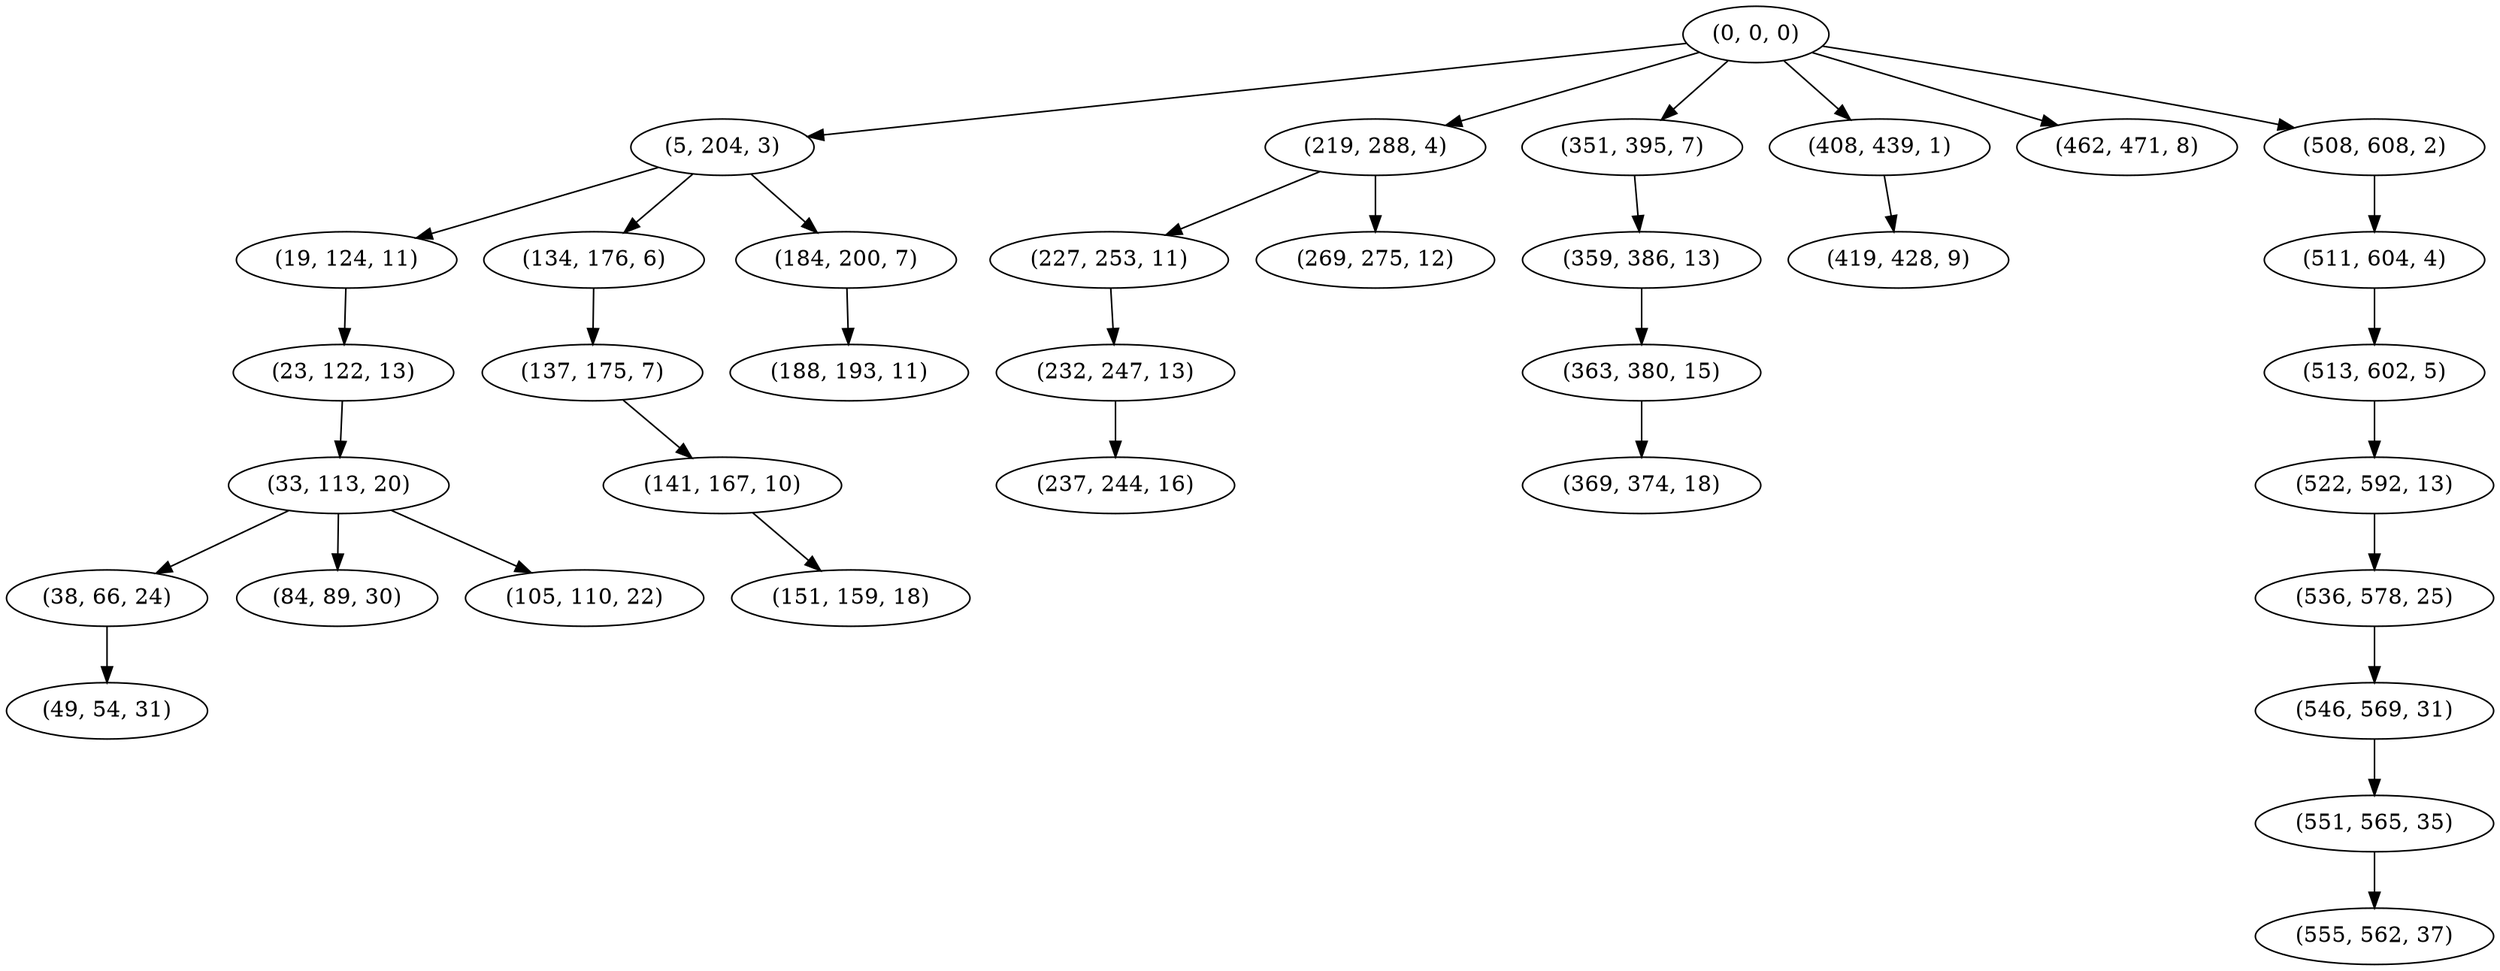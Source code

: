 digraph tree {
    "(0, 0, 0)";
    "(5, 204, 3)";
    "(19, 124, 11)";
    "(23, 122, 13)";
    "(33, 113, 20)";
    "(38, 66, 24)";
    "(49, 54, 31)";
    "(84, 89, 30)";
    "(105, 110, 22)";
    "(134, 176, 6)";
    "(137, 175, 7)";
    "(141, 167, 10)";
    "(151, 159, 18)";
    "(184, 200, 7)";
    "(188, 193, 11)";
    "(219, 288, 4)";
    "(227, 253, 11)";
    "(232, 247, 13)";
    "(237, 244, 16)";
    "(269, 275, 12)";
    "(351, 395, 7)";
    "(359, 386, 13)";
    "(363, 380, 15)";
    "(369, 374, 18)";
    "(408, 439, 1)";
    "(419, 428, 9)";
    "(462, 471, 8)";
    "(508, 608, 2)";
    "(511, 604, 4)";
    "(513, 602, 5)";
    "(522, 592, 13)";
    "(536, 578, 25)";
    "(546, 569, 31)";
    "(551, 565, 35)";
    "(555, 562, 37)";
    "(0, 0, 0)" -> "(5, 204, 3)";
    "(0, 0, 0)" -> "(219, 288, 4)";
    "(0, 0, 0)" -> "(351, 395, 7)";
    "(0, 0, 0)" -> "(408, 439, 1)";
    "(0, 0, 0)" -> "(462, 471, 8)";
    "(0, 0, 0)" -> "(508, 608, 2)";
    "(5, 204, 3)" -> "(19, 124, 11)";
    "(5, 204, 3)" -> "(134, 176, 6)";
    "(5, 204, 3)" -> "(184, 200, 7)";
    "(19, 124, 11)" -> "(23, 122, 13)";
    "(23, 122, 13)" -> "(33, 113, 20)";
    "(33, 113, 20)" -> "(38, 66, 24)";
    "(33, 113, 20)" -> "(84, 89, 30)";
    "(33, 113, 20)" -> "(105, 110, 22)";
    "(38, 66, 24)" -> "(49, 54, 31)";
    "(134, 176, 6)" -> "(137, 175, 7)";
    "(137, 175, 7)" -> "(141, 167, 10)";
    "(141, 167, 10)" -> "(151, 159, 18)";
    "(184, 200, 7)" -> "(188, 193, 11)";
    "(219, 288, 4)" -> "(227, 253, 11)";
    "(219, 288, 4)" -> "(269, 275, 12)";
    "(227, 253, 11)" -> "(232, 247, 13)";
    "(232, 247, 13)" -> "(237, 244, 16)";
    "(351, 395, 7)" -> "(359, 386, 13)";
    "(359, 386, 13)" -> "(363, 380, 15)";
    "(363, 380, 15)" -> "(369, 374, 18)";
    "(408, 439, 1)" -> "(419, 428, 9)";
    "(508, 608, 2)" -> "(511, 604, 4)";
    "(511, 604, 4)" -> "(513, 602, 5)";
    "(513, 602, 5)" -> "(522, 592, 13)";
    "(522, 592, 13)" -> "(536, 578, 25)";
    "(536, 578, 25)" -> "(546, 569, 31)";
    "(546, 569, 31)" -> "(551, 565, 35)";
    "(551, 565, 35)" -> "(555, 562, 37)";
}
